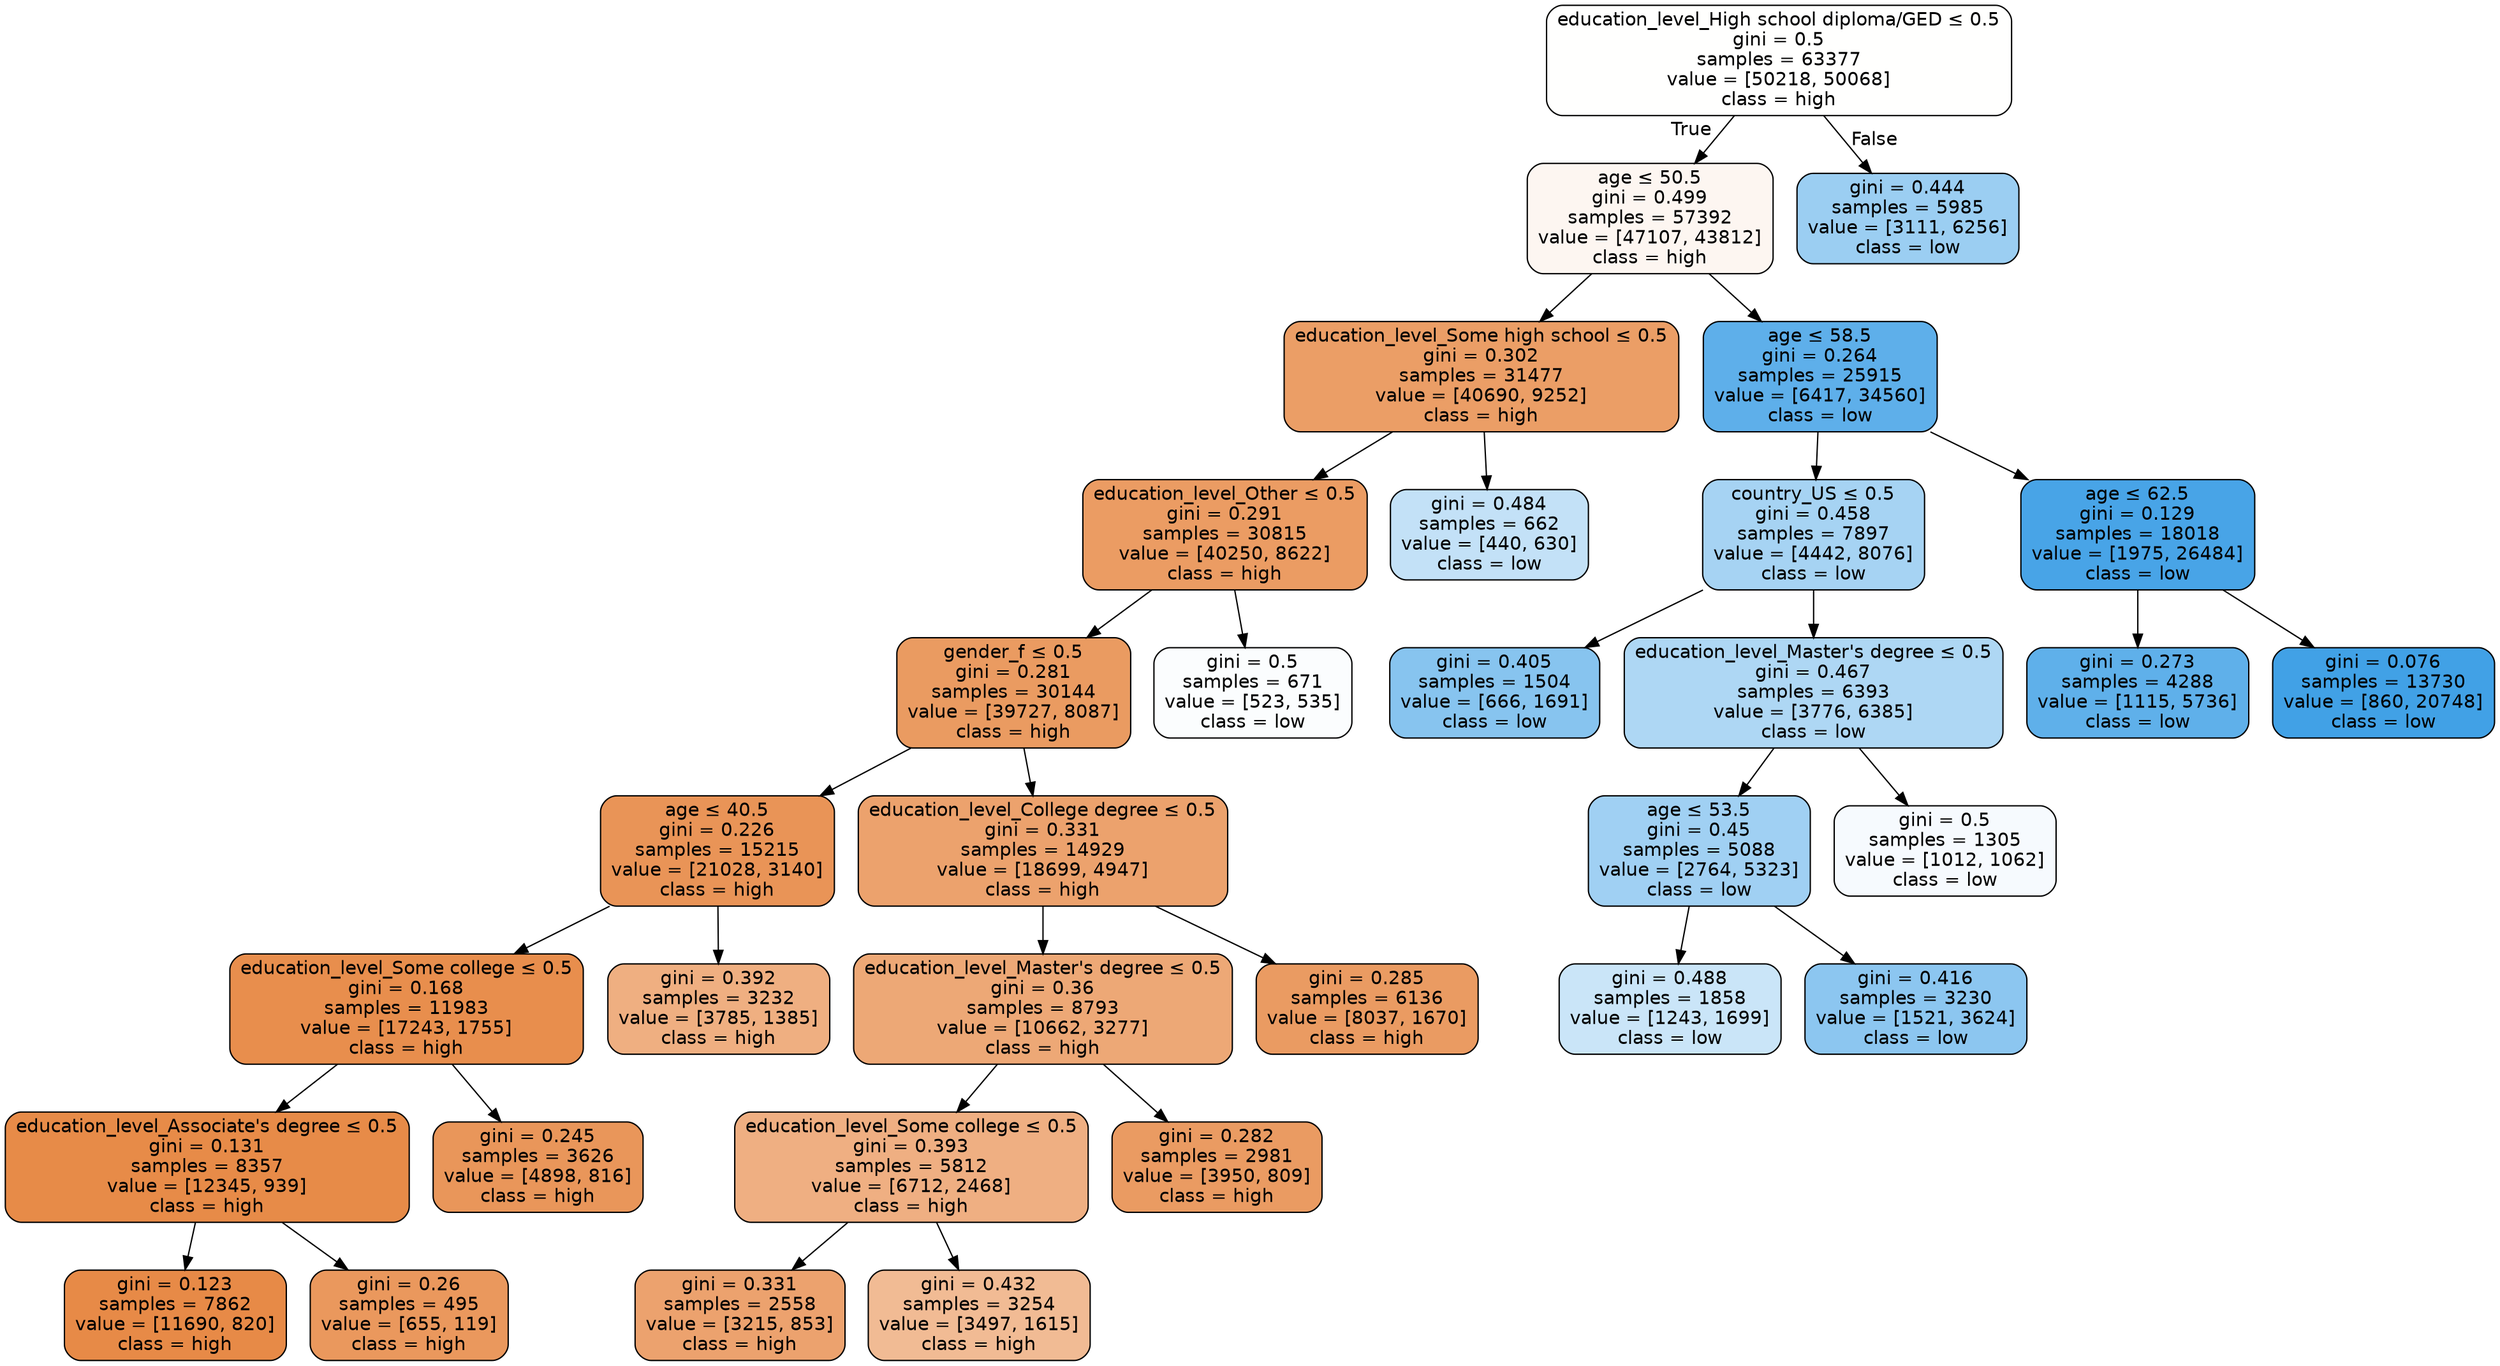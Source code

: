 digraph Tree {
node [shape=box, style="filled, rounded", color="black", fontname="helvetica"] ;
edge [fontname="helvetica"] ;
0 [label=<education_level_High school diploma/GED &le; 0.5<br/>gini = 0.5<br/>samples = 63377<br/>value = [50218, 50068]<br/>class = high>, fillcolor="#fffffe"] ;
1 [label=<age &le; 50.5<br/>gini = 0.499<br/>samples = 57392<br/>value = [47107, 43812]<br/>class = high>, fillcolor="#fdf6f1"] ;
0 -> 1 [labeldistance=2.5, labelangle=45, headlabel="True"] ;
3 [label=<education_level_Some high school &le; 0.5<br/>gini = 0.302<br/>samples = 31477<br/>value = [40690, 9252]<br/>class = high>, fillcolor="#eb9e66"] ;
1 -> 3 ;
7 [label=<education_level_Other &le; 0.5<br/>gini = 0.291<br/>samples = 30815<br/>value = [40250, 8622]<br/>class = high>, fillcolor="#eb9c63"] ;
3 -> 7 ;
9 [label=<gender_f &le; 0.5<br/>gini = 0.281<br/>samples = 30144<br/>value = [39727, 8087]<br/>class = high>, fillcolor="#ea9b61"] ;
7 -> 9 ;
13 [label=<age &le; 40.5<br/>gini = 0.226<br/>samples = 15215<br/>value = [21028, 3140]<br/>class = high>, fillcolor="#e99457"] ;
9 -> 13 ;
15 [label=<education_level_Some college &le; 0.5<br/>gini = 0.168<br/>samples = 11983<br/>value = [17243, 1755]<br/>class = high>, fillcolor="#e88e4d"] ;
13 -> 15 ;
23 [label=<education_level_Associate's degree &le; 0.5<br/>gini = 0.131<br/>samples = 8357<br/>value = [12345, 939]<br/>class = high>, fillcolor="#e78b48"] ;
15 -> 23 ;
31 [label=<gini = 0.123<br/>samples = 7862<br/>value = [11690, 820]<br/>class = high>, fillcolor="#e78a47"] ;
23 -> 31 ;
32 [label=<gini = 0.26<br/>samples = 495<br/>value = [655, 119]<br/>class = high>, fillcolor="#ea985d"] ;
23 -> 32 ;
24 [label=<gini = 0.245<br/>samples = 3626<br/>value = [4898, 816]<br/>class = high>, fillcolor="#e9965a"] ;
15 -> 24 ;
16 [label=<gini = 0.392<br/>samples = 3232<br/>value = [3785, 1385]<br/>class = high>, fillcolor="#efaf81"] ;
13 -> 16 ;
14 [label=<education_level_College degree &le; 0.5<br/>gini = 0.331<br/>samples = 14929<br/>value = [18699, 4947]<br/>class = high>, fillcolor="#eca26d"] ;
9 -> 14 ;
17 [label=<education_level_Master's degree &le; 0.5<br/>gini = 0.36<br/>samples = 8793<br/>value = [10662, 3277]<br/>class = high>, fillcolor="#eda876"] ;
14 -> 17 ;
19 [label=<education_level_Some college &le; 0.5<br/>gini = 0.393<br/>samples = 5812<br/>value = [6712, 2468]<br/>class = high>, fillcolor="#efaf82"] ;
17 -> 19 ;
21 [label=<gini = 0.331<br/>samples = 2558<br/>value = [3215, 853]<br/>class = high>, fillcolor="#eca26e"] ;
19 -> 21 ;
22 [label=<gini = 0.432<br/>samples = 3254<br/>value = [3497, 1615]<br/>class = high>, fillcolor="#f1bb94"] ;
19 -> 22 ;
20 [label=<gini = 0.282<br/>samples = 2981<br/>value = [3950, 809]<br/>class = high>, fillcolor="#ea9b62"] ;
17 -> 20 ;
18 [label=<gini = 0.285<br/>samples = 6136<br/>value = [8037, 1670]<br/>class = high>, fillcolor="#ea9b62"] ;
14 -> 18 ;
10 [label=<gini = 0.5<br/>samples = 671<br/>value = [523, 535]<br/>class = low>, fillcolor="#fbfdfe"] ;
7 -> 10 ;
8 [label=<gini = 0.484<br/>samples = 662<br/>value = [440, 630]<br/>class = low>, fillcolor="#c3e1f7"] ;
3 -> 8 ;
4 [label=<age &le; 58.5<br/>gini = 0.264<br/>samples = 25915<br/>value = [6417, 34560]<br/>class = low>, fillcolor="#5eafea"] ;
1 -> 4 ;
5 [label=<country_US &le; 0.5<br/>gini = 0.458<br/>samples = 7897<br/>value = [4442, 8076]<br/>class = low>, fillcolor="#a6d3f3"] ;
4 -> 5 ;
25 [label=<gini = 0.405<br/>samples = 1504<br/>value = [666, 1691]<br/>class = low>, fillcolor="#87c4ef"] ;
5 -> 25 ;
26 [label=<education_level_Master's degree &le; 0.5<br/>gini = 0.467<br/>samples = 6393<br/>value = [3776, 6385]<br/>class = low>, fillcolor="#aed7f4"] ;
5 -> 26 ;
27 [label=<age &le; 53.5<br/>gini = 0.45<br/>samples = 5088<br/>value = [2764, 5323]<br/>class = low>, fillcolor="#a0d0f3"] ;
26 -> 27 ;
29 [label=<gini = 0.488<br/>samples = 1858<br/>value = [1243, 1699]<br/>class = low>, fillcolor="#cae5f8"] ;
27 -> 29 ;
30 [label=<gini = 0.416<br/>samples = 3230<br/>value = [1521, 3624]<br/>class = low>, fillcolor="#8cc6f0"] ;
27 -> 30 ;
28 [label=<gini = 0.5<br/>samples = 1305<br/>value = [1012, 1062]<br/>class = low>, fillcolor="#f6fafe"] ;
26 -> 28 ;
6 [label=<age &le; 62.5<br/>gini = 0.129<br/>samples = 18018<br/>value = [1975, 26484]<br/>class = low>, fillcolor="#48a4e7"] ;
4 -> 6 ;
11 [label=<gini = 0.273<br/>samples = 4288<br/>value = [1115, 5736]<br/>class = low>, fillcolor="#5fb0ea"] ;
6 -> 11 ;
12 [label=<gini = 0.076<br/>samples = 13730<br/>value = [860, 20748]<br/>class = low>, fillcolor="#41a1e6"] ;
6 -> 12 ;
2 [label=<gini = 0.444<br/>samples = 5985<br/>value = [3111, 6256]<br/>class = low>, fillcolor="#9bcef2"] ;
0 -> 2 [labeldistance=2.5, labelangle=-45, headlabel="False"] ;
}
